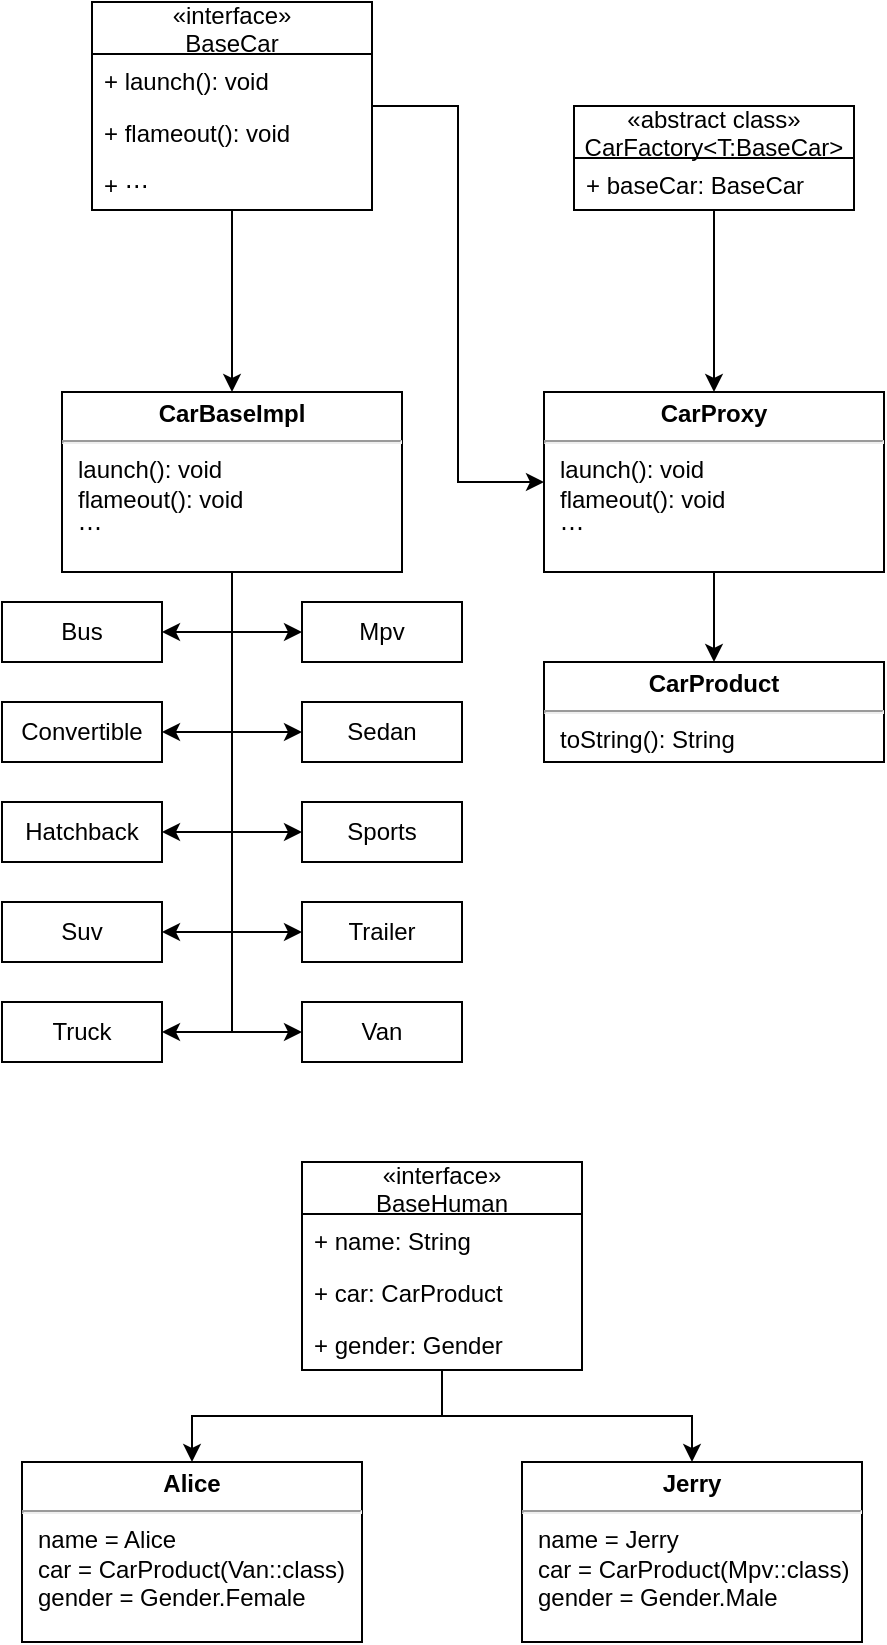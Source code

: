 <mxfile version="16.2.7" type="github">
  <diagram id="5XS8y0AQOoNVnI0ZGwOD" name="Page-1">
    <mxGraphModel dx="1426" dy="768" grid="1" gridSize="10" guides="1" tooltips="1" connect="1" arrows="1" fold="1" page="1" pageScale="1" pageWidth="827" pageHeight="1169" math="0" shadow="0">
      <root>
        <mxCell id="0" />
        <mxCell id="1" parent="0" />
        <mxCell id="3ht-VvHgq8e74oxvFAyg-85" value="" style="group" vertex="1" connectable="0" parent="1">
          <mxGeometry x="40" y="40" width="441" height="530" as="geometry" />
        </mxCell>
        <mxCell id="3ht-VvHgq8e74oxvFAyg-40" value="«interface»&#xa;BaseCar" style="swimlane;fontStyle=0;childLayout=stackLayout;horizontal=1;startSize=26;fillColor=none;horizontalStack=0;resizeParent=1;resizeParentMax=0;resizeLast=0;collapsible=1;marginBottom=0;" vertex="1" parent="3ht-VvHgq8e74oxvFAyg-85">
          <mxGeometry x="45" width="140" height="104" as="geometry">
            <mxRectangle x="340" y="340" width="90" height="30" as="alternateBounds" />
          </mxGeometry>
        </mxCell>
        <mxCell id="3ht-VvHgq8e74oxvFAyg-41" value="+ launch(): void" style="text;strokeColor=none;fillColor=none;align=left;verticalAlign=top;spacingLeft=4;spacingRight=4;overflow=hidden;rotatable=0;points=[[0,0.5],[1,0.5]];portConstraint=eastwest;" vertex="1" parent="3ht-VvHgq8e74oxvFAyg-40">
          <mxGeometry y="26" width="140" height="26" as="geometry" />
        </mxCell>
        <mxCell id="3ht-VvHgq8e74oxvFAyg-42" value="+ flameout(): void" style="text;strokeColor=none;fillColor=none;align=left;verticalAlign=top;spacingLeft=4;spacingRight=4;overflow=hidden;rotatable=0;points=[[0,0.5],[1,0.5]];portConstraint=eastwest;" vertex="1" parent="3ht-VvHgq8e74oxvFAyg-40">
          <mxGeometry y="52" width="140" height="26" as="geometry" />
        </mxCell>
        <mxCell id="3ht-VvHgq8e74oxvFAyg-43" value="+ ⋯" style="text;strokeColor=none;fillColor=none;align=left;verticalAlign=top;spacingLeft=4;spacingRight=4;overflow=hidden;rotatable=0;points=[[0,0.5],[1,0.5]];portConstraint=eastwest;" vertex="1" parent="3ht-VvHgq8e74oxvFAyg-40">
          <mxGeometry y="78" width="140" height="26" as="geometry" />
        </mxCell>
        <mxCell id="3ht-VvHgq8e74oxvFAyg-45" value="&lt;p style=&quot;margin: 4px 0px 0px ; text-align: center&quot;&gt;&lt;b&gt;CarBaseImpl&lt;/b&gt;&lt;br&gt;&lt;/p&gt;&lt;hr&gt;&lt;p style=&quot;margin: 0px ; margin-left: 8px&quot;&gt;launch(): void&lt;br&gt;flameout(): void&lt;br&gt;⋯&lt;br&gt;&lt;/p&gt;" style="verticalAlign=top;align=left;overflow=fill;fontSize=12;fontFamily=Helvetica;html=1;" vertex="1" parent="3ht-VvHgq8e74oxvFAyg-85">
          <mxGeometry x="30" y="195" width="170" height="90" as="geometry" />
        </mxCell>
        <mxCell id="3ht-VvHgq8e74oxvFAyg-46" style="edgeStyle=orthogonalEdgeStyle;rounded=0;orthogonalLoop=1;jettySize=auto;html=1;entryX=0.5;entryY=0;entryDx=0;entryDy=0;" edge="1" parent="3ht-VvHgq8e74oxvFAyg-85" source="3ht-VvHgq8e74oxvFAyg-40" target="3ht-VvHgq8e74oxvFAyg-45">
          <mxGeometry relative="1" as="geometry" />
        </mxCell>
        <mxCell id="3ht-VvHgq8e74oxvFAyg-47" value="«abstract class»&#xa;CarFactory&lt;T:BaseCar&gt;" style="swimlane;fontStyle=0;childLayout=stackLayout;horizontal=1;startSize=26;fillColor=none;horizontalStack=0;resizeParent=1;resizeParentMax=0;resizeLast=0;collapsible=1;marginBottom=0;" vertex="1" parent="3ht-VvHgq8e74oxvFAyg-85">
          <mxGeometry x="286" y="52" width="140" height="52" as="geometry">
            <mxRectangle x="340" y="340" width="90" height="30" as="alternateBounds" />
          </mxGeometry>
        </mxCell>
        <mxCell id="3ht-VvHgq8e74oxvFAyg-48" value="+ baseCar: BaseCar" style="text;strokeColor=none;fillColor=none;align=left;verticalAlign=top;spacingLeft=4;spacingRight=4;overflow=hidden;rotatable=0;points=[[0,0.5],[1,0.5]];portConstraint=eastwest;" vertex="1" parent="3ht-VvHgq8e74oxvFAyg-47">
          <mxGeometry y="26" width="140" height="26" as="geometry" />
        </mxCell>
        <mxCell id="3ht-VvHgq8e74oxvFAyg-51" value="&lt;p style=&quot;margin: 4px 0px 0px ; text-align: center&quot;&gt;&lt;b&gt;CarProxy&lt;/b&gt;&lt;br&gt;&lt;/p&gt;&lt;hr&gt;&lt;p style=&quot;margin: 0px ; margin-left: 8px&quot;&gt;launch(): void&lt;br&gt;flameout(): void&lt;br&gt;⋯&lt;br&gt;&lt;/p&gt;" style="verticalAlign=top;align=left;overflow=fill;fontSize=12;fontFamily=Helvetica;html=1;" vertex="1" parent="3ht-VvHgq8e74oxvFAyg-85">
          <mxGeometry x="271" y="195" width="170" height="90" as="geometry" />
        </mxCell>
        <mxCell id="3ht-VvHgq8e74oxvFAyg-83" style="edgeStyle=orthogonalEdgeStyle;rounded=0;orthogonalLoop=1;jettySize=auto;html=1;entryX=0;entryY=0.5;entryDx=0;entryDy=0;" edge="1" parent="3ht-VvHgq8e74oxvFAyg-85" source="3ht-VvHgq8e74oxvFAyg-40" target="3ht-VvHgq8e74oxvFAyg-51">
          <mxGeometry relative="1" as="geometry" />
        </mxCell>
        <mxCell id="3ht-VvHgq8e74oxvFAyg-84" style="edgeStyle=orthogonalEdgeStyle;rounded=0;orthogonalLoop=1;jettySize=auto;html=1;entryX=0.5;entryY=0;entryDx=0;entryDy=0;" edge="1" parent="3ht-VvHgq8e74oxvFAyg-85" source="3ht-VvHgq8e74oxvFAyg-47" target="3ht-VvHgq8e74oxvFAyg-51">
          <mxGeometry relative="1" as="geometry" />
        </mxCell>
        <mxCell id="3ht-VvHgq8e74oxvFAyg-55" value="&lt;p style=&quot;margin: 4px 0px 0px ; text-align: center&quot;&gt;&lt;b&gt;CarProduct&lt;/b&gt;&lt;br&gt;&lt;/p&gt;&lt;hr&gt;&lt;p style=&quot;margin: 0px ; margin-left: 8px&quot;&gt;toString(): String&lt;br&gt;&lt;br&gt;&lt;/p&gt;" style="verticalAlign=top;align=left;overflow=fill;fontSize=12;fontFamily=Helvetica;html=1;" vertex="1" parent="3ht-VvHgq8e74oxvFAyg-85">
          <mxGeometry x="271" y="330" width="170" height="50" as="geometry" />
        </mxCell>
        <mxCell id="3ht-VvHgq8e74oxvFAyg-56" style="edgeStyle=orthogonalEdgeStyle;rounded=0;orthogonalLoop=1;jettySize=auto;html=1;entryX=0.5;entryY=0;entryDx=0;entryDy=0;" edge="1" parent="3ht-VvHgq8e74oxvFAyg-85" source="3ht-VvHgq8e74oxvFAyg-51" target="3ht-VvHgq8e74oxvFAyg-55">
          <mxGeometry relative="1" as="geometry" />
        </mxCell>
        <mxCell id="3ht-VvHgq8e74oxvFAyg-57" value="Bus" style="rounded=0;whiteSpace=wrap;html=1;" vertex="1" parent="3ht-VvHgq8e74oxvFAyg-85">
          <mxGeometry y="300" width="80" height="30" as="geometry" />
        </mxCell>
        <mxCell id="3ht-VvHgq8e74oxvFAyg-68" style="edgeStyle=orthogonalEdgeStyle;rounded=0;orthogonalLoop=1;jettySize=auto;html=1;entryX=1;entryY=0.5;entryDx=0;entryDy=0;" edge="1" parent="3ht-VvHgq8e74oxvFAyg-85" source="3ht-VvHgq8e74oxvFAyg-45" target="3ht-VvHgq8e74oxvFAyg-57">
          <mxGeometry relative="1" as="geometry" />
        </mxCell>
        <mxCell id="3ht-VvHgq8e74oxvFAyg-58" value="Convertible" style="rounded=0;whiteSpace=wrap;html=1;" vertex="1" parent="3ht-VvHgq8e74oxvFAyg-85">
          <mxGeometry y="350" width="80" height="30" as="geometry" />
        </mxCell>
        <mxCell id="3ht-VvHgq8e74oxvFAyg-72" style="edgeStyle=orthogonalEdgeStyle;rounded=0;orthogonalLoop=1;jettySize=auto;html=1;exitX=0.5;exitY=1;exitDx=0;exitDy=0;entryX=1;entryY=0.5;entryDx=0;entryDy=0;" edge="1" parent="3ht-VvHgq8e74oxvFAyg-85" source="3ht-VvHgq8e74oxvFAyg-45" target="3ht-VvHgq8e74oxvFAyg-58">
          <mxGeometry relative="1" as="geometry" />
        </mxCell>
        <mxCell id="3ht-VvHgq8e74oxvFAyg-59" value="Hatchback" style="rounded=0;whiteSpace=wrap;html=1;" vertex="1" parent="3ht-VvHgq8e74oxvFAyg-85">
          <mxGeometry y="400" width="80" height="30" as="geometry" />
        </mxCell>
        <mxCell id="3ht-VvHgq8e74oxvFAyg-74" style="edgeStyle=orthogonalEdgeStyle;rounded=0;orthogonalLoop=1;jettySize=auto;html=1;exitX=0.5;exitY=1;exitDx=0;exitDy=0;entryX=1;entryY=0.5;entryDx=0;entryDy=0;" edge="1" parent="3ht-VvHgq8e74oxvFAyg-85" source="3ht-VvHgq8e74oxvFAyg-45" target="3ht-VvHgq8e74oxvFAyg-59">
          <mxGeometry relative="1" as="geometry" />
        </mxCell>
        <mxCell id="3ht-VvHgq8e74oxvFAyg-60" value="Mpv" style="rounded=0;whiteSpace=wrap;html=1;" vertex="1" parent="3ht-VvHgq8e74oxvFAyg-85">
          <mxGeometry x="150" y="300" width="80" height="30" as="geometry" />
        </mxCell>
        <mxCell id="3ht-VvHgq8e74oxvFAyg-71" style="edgeStyle=orthogonalEdgeStyle;rounded=0;orthogonalLoop=1;jettySize=auto;html=1;exitX=0.5;exitY=1;exitDx=0;exitDy=0;entryX=0;entryY=0.5;entryDx=0;entryDy=0;" edge="1" parent="3ht-VvHgq8e74oxvFAyg-85" source="3ht-VvHgq8e74oxvFAyg-45" target="3ht-VvHgq8e74oxvFAyg-60">
          <mxGeometry relative="1" as="geometry" />
        </mxCell>
        <mxCell id="3ht-VvHgq8e74oxvFAyg-61" value="Sedan" style="rounded=0;whiteSpace=wrap;html=1;" vertex="1" parent="3ht-VvHgq8e74oxvFAyg-85">
          <mxGeometry x="150" y="350" width="80" height="30" as="geometry" />
        </mxCell>
        <mxCell id="3ht-VvHgq8e74oxvFAyg-73" style="edgeStyle=orthogonalEdgeStyle;rounded=0;orthogonalLoop=1;jettySize=auto;html=1;exitX=0.5;exitY=1;exitDx=0;exitDy=0;entryX=0;entryY=0.5;entryDx=0;entryDy=0;" edge="1" parent="3ht-VvHgq8e74oxvFAyg-85" source="3ht-VvHgq8e74oxvFAyg-45" target="3ht-VvHgq8e74oxvFAyg-61">
          <mxGeometry relative="1" as="geometry" />
        </mxCell>
        <mxCell id="3ht-VvHgq8e74oxvFAyg-62" value="Sports" style="rounded=0;whiteSpace=wrap;html=1;" vertex="1" parent="3ht-VvHgq8e74oxvFAyg-85">
          <mxGeometry x="150" y="400" width="80" height="30" as="geometry" />
        </mxCell>
        <mxCell id="3ht-VvHgq8e74oxvFAyg-75" style="edgeStyle=orthogonalEdgeStyle;rounded=0;orthogonalLoop=1;jettySize=auto;html=1;exitX=0.5;exitY=1;exitDx=0;exitDy=0;entryX=0;entryY=0.5;entryDx=0;entryDy=0;" edge="1" parent="3ht-VvHgq8e74oxvFAyg-85" source="3ht-VvHgq8e74oxvFAyg-45" target="3ht-VvHgq8e74oxvFAyg-62">
          <mxGeometry relative="1" as="geometry" />
        </mxCell>
        <mxCell id="3ht-VvHgq8e74oxvFAyg-63" value="Suv" style="rounded=0;whiteSpace=wrap;html=1;" vertex="1" parent="3ht-VvHgq8e74oxvFAyg-85">
          <mxGeometry y="450" width="80" height="30" as="geometry" />
        </mxCell>
        <mxCell id="3ht-VvHgq8e74oxvFAyg-76" style="edgeStyle=orthogonalEdgeStyle;rounded=0;orthogonalLoop=1;jettySize=auto;html=1;exitX=0.5;exitY=1;exitDx=0;exitDy=0;entryX=1;entryY=0.5;entryDx=0;entryDy=0;" edge="1" parent="3ht-VvHgq8e74oxvFAyg-85" source="3ht-VvHgq8e74oxvFAyg-45" target="3ht-VvHgq8e74oxvFAyg-63">
          <mxGeometry relative="1" as="geometry" />
        </mxCell>
        <mxCell id="3ht-VvHgq8e74oxvFAyg-64" value="Trailer" style="rounded=0;whiteSpace=wrap;html=1;" vertex="1" parent="3ht-VvHgq8e74oxvFAyg-85">
          <mxGeometry x="150" y="450" width="80" height="30" as="geometry" />
        </mxCell>
        <mxCell id="3ht-VvHgq8e74oxvFAyg-77" style="edgeStyle=orthogonalEdgeStyle;rounded=0;orthogonalLoop=1;jettySize=auto;html=1;exitX=0.5;exitY=1;exitDx=0;exitDy=0;entryX=0;entryY=0.5;entryDx=0;entryDy=0;" edge="1" parent="3ht-VvHgq8e74oxvFAyg-85" source="3ht-VvHgq8e74oxvFAyg-45" target="3ht-VvHgq8e74oxvFAyg-64">
          <mxGeometry relative="1" as="geometry" />
        </mxCell>
        <mxCell id="3ht-VvHgq8e74oxvFAyg-65" value="Truck" style="rounded=0;whiteSpace=wrap;html=1;" vertex="1" parent="3ht-VvHgq8e74oxvFAyg-85">
          <mxGeometry y="500" width="80" height="30" as="geometry" />
        </mxCell>
        <mxCell id="3ht-VvHgq8e74oxvFAyg-78" style="edgeStyle=orthogonalEdgeStyle;rounded=0;orthogonalLoop=1;jettySize=auto;html=1;exitX=0.5;exitY=1;exitDx=0;exitDy=0;entryX=1;entryY=0.5;entryDx=0;entryDy=0;" edge="1" parent="3ht-VvHgq8e74oxvFAyg-85" source="3ht-VvHgq8e74oxvFAyg-45" target="3ht-VvHgq8e74oxvFAyg-65">
          <mxGeometry relative="1" as="geometry" />
        </mxCell>
        <mxCell id="3ht-VvHgq8e74oxvFAyg-66" value="Van" style="rounded=0;whiteSpace=wrap;html=1;" vertex="1" parent="3ht-VvHgq8e74oxvFAyg-85">
          <mxGeometry x="150" y="500" width="80" height="30" as="geometry" />
        </mxCell>
        <mxCell id="3ht-VvHgq8e74oxvFAyg-79" style="edgeStyle=orthogonalEdgeStyle;rounded=0;orthogonalLoop=1;jettySize=auto;html=1;exitX=0.5;exitY=1;exitDx=0;exitDy=0;entryX=0;entryY=0.5;entryDx=0;entryDy=0;" edge="1" parent="3ht-VvHgq8e74oxvFAyg-85" source="3ht-VvHgq8e74oxvFAyg-45" target="3ht-VvHgq8e74oxvFAyg-66">
          <mxGeometry relative="1" as="geometry" />
        </mxCell>
        <mxCell id="3ht-VvHgq8e74oxvFAyg-86" value="" style="group" vertex="1" connectable="0" parent="1">
          <mxGeometry x="50" y="620" width="420" height="240" as="geometry" />
        </mxCell>
        <mxCell id="3ht-VvHgq8e74oxvFAyg-31" value="«interface»&#xa;BaseHuman" style="swimlane;fontStyle=0;childLayout=stackLayout;horizontal=1;startSize=26;fillColor=none;horizontalStack=0;resizeParent=1;resizeParentMax=0;resizeLast=0;collapsible=1;marginBottom=0;" vertex="1" parent="3ht-VvHgq8e74oxvFAyg-86">
          <mxGeometry x="140" width="140" height="104" as="geometry">
            <mxRectangle x="340" y="340" width="90" height="30" as="alternateBounds" />
          </mxGeometry>
        </mxCell>
        <mxCell id="3ht-VvHgq8e74oxvFAyg-32" value="+ name: String" style="text;strokeColor=none;fillColor=none;align=left;verticalAlign=top;spacingLeft=4;spacingRight=4;overflow=hidden;rotatable=0;points=[[0,0.5],[1,0.5]];portConstraint=eastwest;" vertex="1" parent="3ht-VvHgq8e74oxvFAyg-31">
          <mxGeometry y="26" width="140" height="26" as="geometry" />
        </mxCell>
        <mxCell id="3ht-VvHgq8e74oxvFAyg-33" value="+ car: CarProduct" style="text;strokeColor=none;fillColor=none;align=left;verticalAlign=top;spacingLeft=4;spacingRight=4;overflow=hidden;rotatable=0;points=[[0,0.5],[1,0.5]];portConstraint=eastwest;" vertex="1" parent="3ht-VvHgq8e74oxvFAyg-31">
          <mxGeometry y="52" width="140" height="26" as="geometry" />
        </mxCell>
        <mxCell id="3ht-VvHgq8e74oxvFAyg-34" value="+ gender: Gender" style="text;strokeColor=none;fillColor=none;align=left;verticalAlign=top;spacingLeft=4;spacingRight=4;overflow=hidden;rotatable=0;points=[[0,0.5],[1,0.5]];portConstraint=eastwest;" vertex="1" parent="3ht-VvHgq8e74oxvFAyg-31">
          <mxGeometry y="78" width="140" height="26" as="geometry" />
        </mxCell>
        <mxCell id="3ht-VvHgq8e74oxvFAyg-35" value="&lt;p style=&quot;margin: 4px 0px 0px ; text-align: center&quot;&gt;&lt;b&gt;Alice&lt;/b&gt;&lt;/p&gt;&lt;hr&gt;&lt;p style=&quot;margin: 0px ; margin-left: 8px&quot;&gt;name = Alice&lt;br&gt;car = CarProduct(Van::class)&lt;br&gt;gender = Gender.Female&lt;/p&gt;" style="verticalAlign=top;align=left;overflow=fill;fontSize=12;fontFamily=Helvetica;html=1;" vertex="1" parent="3ht-VvHgq8e74oxvFAyg-86">
          <mxGeometry y="150" width="170" height="90" as="geometry" />
        </mxCell>
        <mxCell id="3ht-VvHgq8e74oxvFAyg-38" style="edgeStyle=orthogonalEdgeStyle;rounded=0;orthogonalLoop=1;jettySize=auto;html=1;" edge="1" parent="3ht-VvHgq8e74oxvFAyg-86" source="3ht-VvHgq8e74oxvFAyg-31" target="3ht-VvHgq8e74oxvFAyg-35">
          <mxGeometry relative="1" as="geometry" />
        </mxCell>
        <mxCell id="3ht-VvHgq8e74oxvFAyg-36" value="&lt;p style=&quot;margin: 4px 0px 0px ; text-align: center&quot;&gt;&lt;b&gt;Jerry&lt;/b&gt;&lt;/p&gt;&lt;hr&gt;&lt;p style=&quot;margin: 0px ; margin-left: 8px&quot;&gt;name = Jerry&lt;br&gt;car = CarProduct(Mpv::class)&lt;br&gt;gender = Gender.Male&lt;/p&gt;" style="verticalAlign=top;align=left;overflow=fill;fontSize=12;fontFamily=Helvetica;html=1;" vertex="1" parent="3ht-VvHgq8e74oxvFAyg-86">
          <mxGeometry x="250" y="150" width="170" height="90" as="geometry" />
        </mxCell>
        <mxCell id="3ht-VvHgq8e74oxvFAyg-39" style="edgeStyle=orthogonalEdgeStyle;rounded=0;orthogonalLoop=1;jettySize=auto;html=1;" edge="1" parent="3ht-VvHgq8e74oxvFAyg-86" source="3ht-VvHgq8e74oxvFAyg-31" target="3ht-VvHgq8e74oxvFAyg-36">
          <mxGeometry relative="1" as="geometry" />
        </mxCell>
      </root>
    </mxGraphModel>
  </diagram>
</mxfile>
